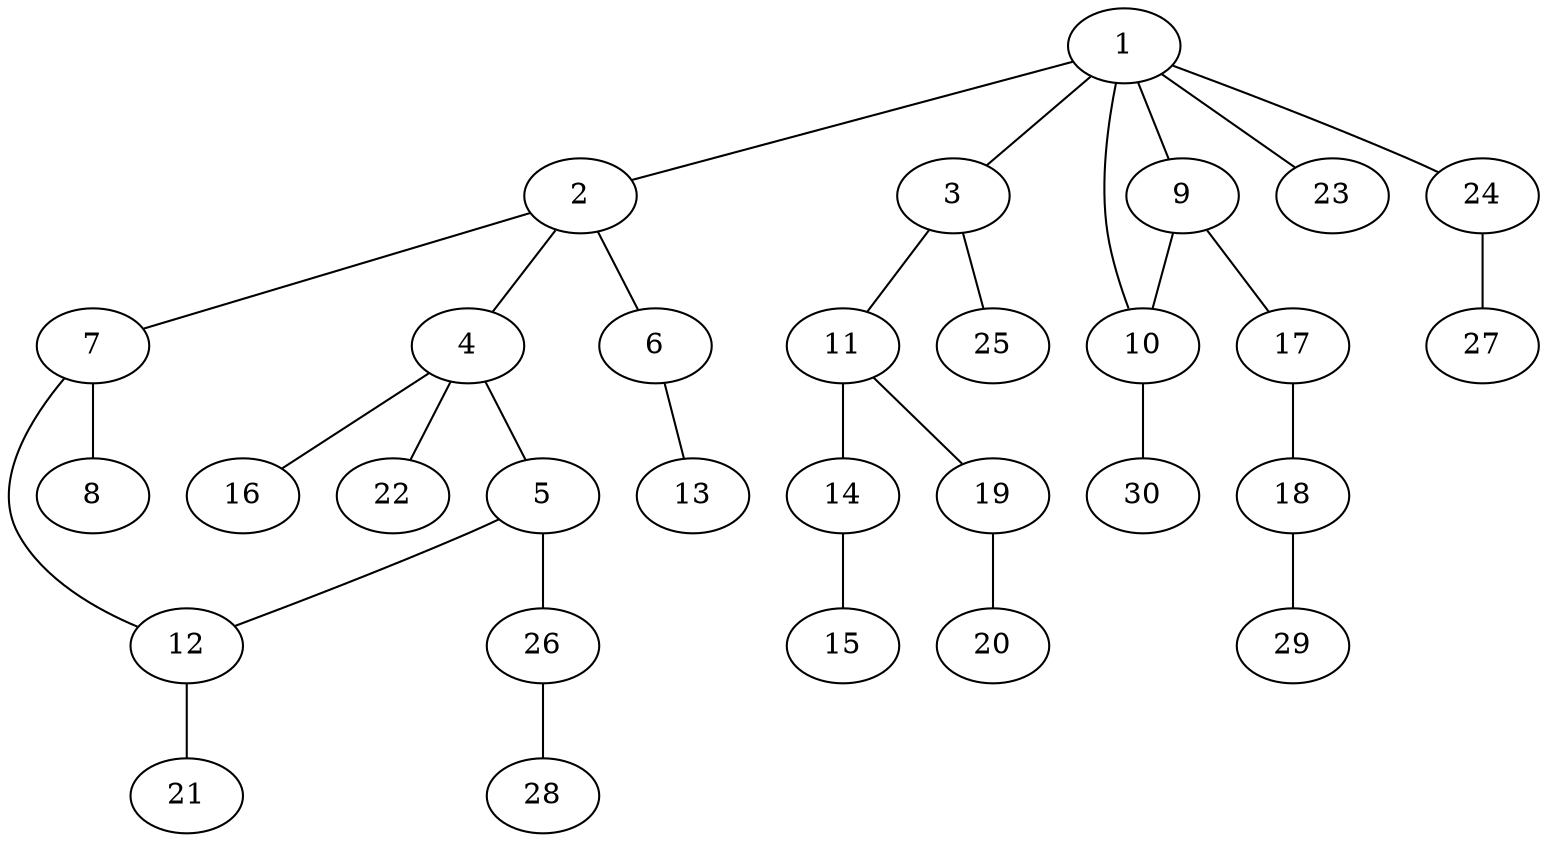 graph graphname {1--2
1--3
1--9
1--10
1--23
1--24
2--4
2--6
2--7
3--11
3--25
4--5
4--16
4--22
5--12
5--26
6--13
7--8
7--12
9--10
9--17
10--30
11--14
11--19
12--21
14--15
17--18
18--29
19--20
24--27
26--28
}